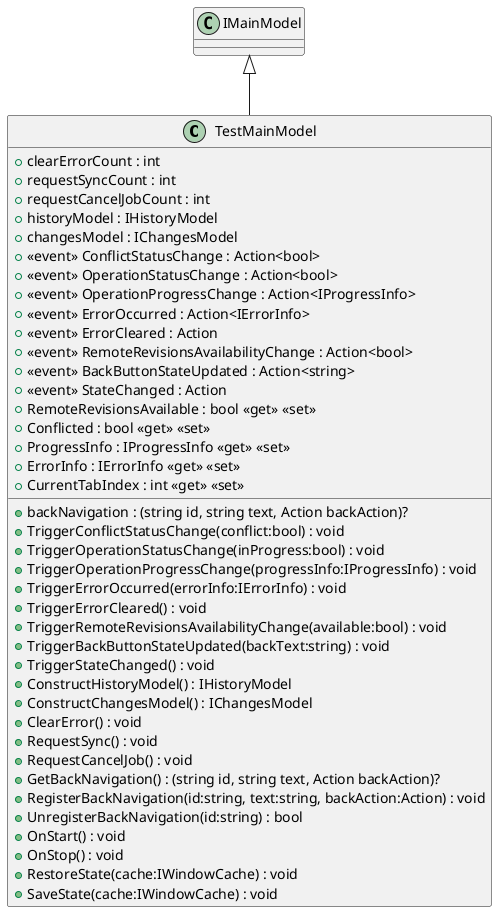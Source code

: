 @startuml
class TestMainModel {
    + clearErrorCount : int
    + requestSyncCount : int
    + requestCancelJobCount : int
    + historyModel : IHistoryModel
    + changesModel : IChangesModel
    + backNavigation : (string id, string text, Action backAction)?
    +  <<event>> ConflictStatusChange : Action<bool> 
    + TriggerConflictStatusChange(conflict:bool) : void
    +  <<event>> OperationStatusChange : Action<bool> 
    + TriggerOperationStatusChange(inProgress:bool) : void
    +  <<event>> OperationProgressChange : Action<IProgressInfo> 
    + TriggerOperationProgressChange(progressInfo:IProgressInfo) : void
    +  <<event>> ErrorOccurred : Action<IErrorInfo> 
    + TriggerErrorOccurred(errorInfo:IErrorInfo) : void
    +  <<event>> ErrorCleared : Action 
    + TriggerErrorCleared() : void
    +  <<event>> RemoteRevisionsAvailabilityChange : Action<bool> 
    + TriggerRemoteRevisionsAvailabilityChange(available:bool) : void
    +  <<event>> BackButtonStateUpdated : Action<string> 
    + TriggerBackButtonStateUpdated(backText:string) : void
    +  <<event>> StateChanged : Action 
    + TriggerStateChanged() : void
    + RemoteRevisionsAvailable : bool <<get>> <<set>>
    + Conflicted : bool <<get>> <<set>>
    + ProgressInfo : IProgressInfo <<get>> <<set>>
    + ErrorInfo : IErrorInfo <<get>> <<set>>
    + CurrentTabIndex : int <<get>> <<set>>
    + ConstructHistoryModel() : IHistoryModel
    + ConstructChangesModel() : IChangesModel
    + ClearError() : void
    + RequestSync() : void
    + RequestCancelJob() : void
    + GetBackNavigation() : (string id, string text, Action backAction)?
    + RegisterBackNavigation(id:string, text:string, backAction:Action) : void
    + UnregisterBackNavigation(id:string) : bool
    + OnStart() : void
    + OnStop() : void
    + RestoreState(cache:IWindowCache) : void
    + SaveState(cache:IWindowCache) : void
}
IMainModel <|-- TestMainModel
@enduml
